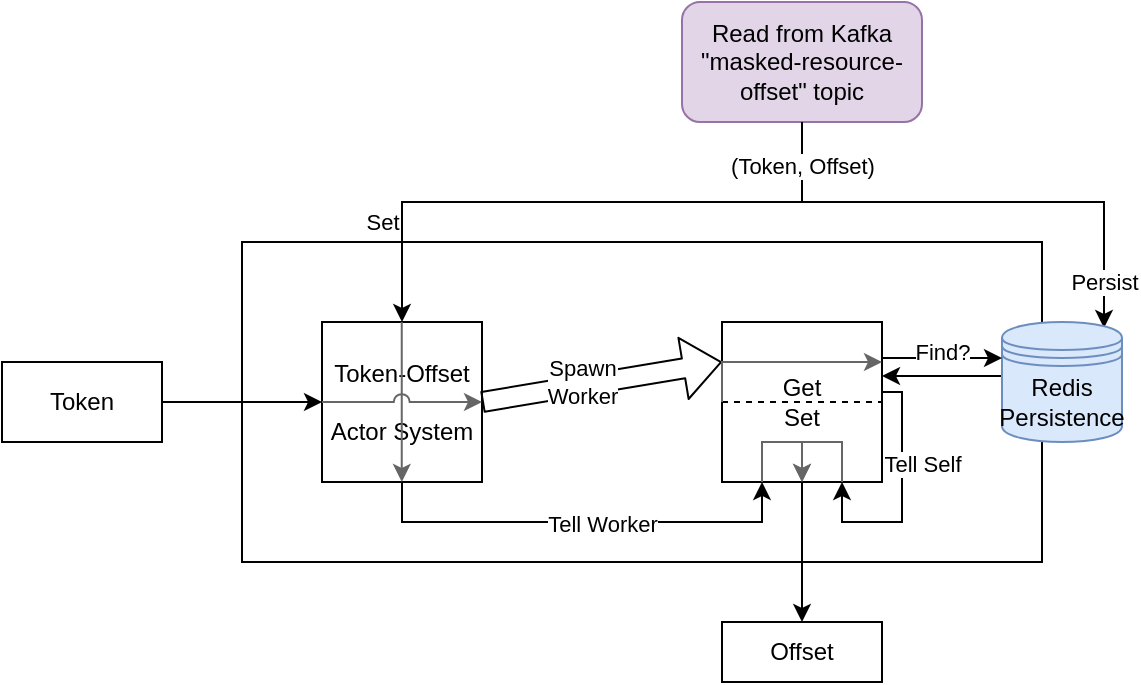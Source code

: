 <mxfile version="14.9.2" type="device"><diagram id="2pj14WUYwtxPtD4nhmtX" name="Page-1"><mxGraphModel dx="1420" dy="1817" grid="1" gridSize="10" guides="1" tooltips="1" connect="1" arrows="1" fold="1" page="1" pageScale="1" pageWidth="827" pageHeight="1169" math="0" shadow="0"><root><mxCell id="0"/><mxCell id="1" parent="0"/><mxCell id="wOt2-pcpaIAxrvHG9iKU-3" value="" style="rounded=0;whiteSpace=wrap;html=1;" parent="1" vertex="1"><mxGeometry x="180" y="200" width="400" height="160" as="geometry"/></mxCell><mxCell id="wOt2-pcpaIAxrvHG9iKU-7" value="&lt;div&gt;Get&lt;/div&gt;&lt;div&gt;Set&lt;br&gt;&lt;/div&gt;" style="whiteSpace=wrap;html=1;aspect=fixed;" parent="1" vertex="1"><mxGeometry x="420" y="240" width="80" height="80" as="geometry"/></mxCell><mxCell id="wOt2-pcpaIAxrvHG9iKU-21" value="&lt;div&gt;&lt;span&gt;Read from Kafka &quot;masked-resource-offset&quot; topic&lt;/span&gt;&lt;br&gt;&lt;/div&gt;" style="rounded=1;whiteSpace=wrap;html=1;fillColor=#e1d5e7;strokeColor=#9673a6;" parent="1" vertex="1"><mxGeometry x="400" y="80" width="120" height="60" as="geometry"/></mxCell><mxCell id="wOt2-pcpaIAxrvHG9iKU-22" style="edgeStyle=orthogonalEdgeStyle;rounded=0;orthogonalLoop=1;jettySize=auto;html=1;exitX=0.5;exitY=1;exitDx=0;exitDy=0;entryX=0.5;entryY=0;entryDx=0;entryDy=0;jumpStyle=none;" parent="1" source="wOt2-pcpaIAxrvHG9iKU-21" edge="1"><mxGeometry relative="1" as="geometry"><Array as="points"><mxPoint x="460" y="180"/><mxPoint x="260" y="180"/></Array><mxPoint x="260" y="240" as="targetPoint"/></mxGeometry></mxCell><mxCell id="wOt2-pcpaIAxrvHG9iKU-23" value="Set" style="edgeLabel;html=1;align=center;verticalAlign=middle;resizable=0;points=[];" parent="wOt2-pcpaIAxrvHG9iKU-22" vertex="1" connectable="0"><mxGeometry x="0.367" y="-1" relative="1" as="geometry"><mxPoint x="-45" y="11" as="offset"/></mxGeometry></mxCell><mxCell id="wOt2-pcpaIAxrvHG9iKU-24" style="edgeStyle=orthogonalEdgeStyle;rounded=0;orthogonalLoop=1;jettySize=auto;html=1;exitX=0.5;exitY=1;exitDx=0;exitDy=0;entryX=0.85;entryY=0.05;entryDx=0;entryDy=0;entryPerimeter=0;" parent="1" source="wOt2-pcpaIAxrvHG9iKU-21" edge="1"><mxGeometry relative="1" as="geometry"><Array as="points"><mxPoint x="460" y="180"/><mxPoint x="611" y="180"/></Array><mxPoint x="611" y="243" as="targetPoint"/></mxGeometry></mxCell><mxCell id="wOt2-pcpaIAxrvHG9iKU-25" value="(Token, Offset)" style="edgeLabel;html=1;align=center;verticalAlign=middle;resizable=0;points=[];" parent="wOt2-pcpaIAxrvHG9iKU-24" vertex="1" connectable="0"><mxGeometry x="-0.83" relative="1" as="geometry"><mxPoint as="offset"/></mxGeometry></mxCell><mxCell id="wOt2-pcpaIAxrvHG9iKU-26" value="Persist" style="edgeLabel;html=1;align=center;verticalAlign=middle;resizable=0;points=[];" parent="wOt2-pcpaIAxrvHG9iKU-24" vertex="1" connectable="0"><mxGeometry x="0.816" relative="1" as="geometry"><mxPoint as="offset"/></mxGeometry></mxCell><mxCell id="wOt2-pcpaIAxrvHG9iKU-27" value="Offset" style="rounded=0;whiteSpace=wrap;html=1;" parent="1" vertex="1"><mxGeometry x="420" y="390" width="80" height="30" as="geometry"/></mxCell><mxCell id="wOt2-pcpaIAxrvHG9iKU-30" value="" style="edgeStyle=orthogonalEdgeStyle;rounded=0;orthogonalLoop=1;jettySize=auto;html=1;" parent="1" source="wOt2-pcpaIAxrvHG9iKU-29" target="wOt2-pcpaIAxrvHG9iKU-6" edge="1"><mxGeometry relative="1" as="geometry"/></mxCell><mxCell id="wOt2-pcpaIAxrvHG9iKU-29" value="Token" style="rounded=0;whiteSpace=wrap;html=1;" parent="1" vertex="1"><mxGeometry x="60" y="260" width="80" height="40" as="geometry"/></mxCell><mxCell id="wOt2-pcpaIAxrvHG9iKU-31" value="" style="edgeStyle=orthogonalEdgeStyle;rounded=0;orthogonalLoop=1;jettySize=auto;html=1;" parent="1" source="wOt2-pcpaIAxrvHG9iKU-7" target="wOt2-pcpaIAxrvHG9iKU-27" edge="1"><mxGeometry relative="1" as="geometry"/></mxCell><mxCell id="wOt2-pcpaIAxrvHG9iKU-32" style="edgeStyle=orthogonalEdgeStyle;rounded=0;jumpStyle=gap;jumpSize=16;orthogonalLoop=1;jettySize=auto;html=1;exitX=0.75;exitY=1;exitDx=0;exitDy=0;fillColor=#f5f5f5;strokeColor=#666666;" parent="1" edge="1"><mxGeometry relative="1" as="geometry"><mxPoint x="460" y="320.039" as="targetPoint"/><Array as="points"><mxPoint x="480" y="300"/><mxPoint x="460" y="300"/></Array><mxPoint x="480" y="320" as="sourcePoint"/></mxGeometry></mxCell><mxCell id="wOt2-pcpaIAxrvHG9iKU-17" style="edgeStyle=orthogonalEdgeStyle;rounded=0;jumpStyle=none;orthogonalLoop=1;jettySize=auto;html=1;exitX=0;exitY=0.5;exitDx=0;exitDy=0;entryX=0.998;entryY=0.304;entryDx=0;entryDy=0;entryPerimeter=0;" parent="1" edge="1"><mxGeometry x="180" y="150" as="geometry"><mxPoint x="560" y="270" as="sourcePoint"/><mxPoint x="500" y="267" as="targetPoint"/><Array as="points"><mxPoint x="560" y="267"/><mxPoint x="530" y="267"/></Array></mxGeometry></mxCell><mxCell id="wOt2-pcpaIAxrvHG9iKU-18" value="&lt;div&gt;Redis&lt;/div&gt;&lt;div&gt;Persistence&lt;br&gt;&lt;/div&gt;" style="shape=datastore;whiteSpace=wrap;html=1;fillColor=#dae8fc;strokeColor=#6c8ebf;" parent="1" vertex="1"><mxGeometry x="560" y="240" width="60" height="60" as="geometry"/></mxCell><mxCell id="wOt2-pcpaIAxrvHG9iKU-19" style="edgeStyle=orthogonalEdgeStyle;rounded=0;jumpStyle=none;orthogonalLoop=1;jettySize=auto;html=1;exitX=1;exitY=0.25;exitDx=0;exitDy=0;entryX=0;entryY=0.3;entryDx=0;entryDy=0;" parent="1" source="wOt2-pcpaIAxrvHG9iKU-7" target="wOt2-pcpaIAxrvHG9iKU-18" edge="1"><mxGeometry x="180" y="150" as="geometry"><Array as="points"><mxPoint x="500" y="258"/></Array></mxGeometry></mxCell><mxCell id="wOt2-pcpaIAxrvHG9iKU-20" value="Find?" style="edgeLabel;html=1;align=center;verticalAlign=middle;resizable=0;points=[];" parent="wOt2-pcpaIAxrvHG9iKU-19" vertex="1" connectable="0"><mxGeometry x="-0.29" y="1" relative="1" as="geometry"><mxPoint x="10" y="-2" as="offset"/></mxGeometry></mxCell><mxCell id="wOt2-pcpaIAxrvHG9iKU-4" style="edgeStyle=orthogonalEdgeStyle;rounded=0;jumpStyle=none;orthogonalLoop=1;jettySize=auto;html=1;exitX=0.5;exitY=1;exitDx=0;exitDy=0;entryX=0.25;entryY=1;entryDx=0;entryDy=0;" parent="1" source="wOt2-pcpaIAxrvHG9iKU-6" target="wOt2-pcpaIAxrvHG9iKU-7" edge="1"><mxGeometry x="180" y="200" as="geometry"/></mxCell><mxCell id="wOt2-pcpaIAxrvHG9iKU-5" value="Tell Worker" style="edgeLabel;html=1;align=center;verticalAlign=middle;resizable=0;points=[];" parent="wOt2-pcpaIAxrvHG9iKU-4" vertex="1" connectable="0"><mxGeometry x="-0.051" y="-1" relative="1" as="geometry"><mxPoint x="15.56" as="offset"/></mxGeometry></mxCell><mxCell id="wOt2-pcpaIAxrvHG9iKU-6" value="&lt;div&gt;Token-Offset&lt;/div&gt;&lt;div&gt;&lt;br&gt;&lt;/div&gt;&lt;div&gt;Actor System&lt;br&gt;&lt;/div&gt;" style="whiteSpace=wrap;html=1;aspect=fixed;" parent="1" vertex="1"><mxGeometry x="220" y="240" width="80" height="80" as="geometry"/></mxCell><mxCell id="wOt2-pcpaIAxrvHG9iKU-8" value="" style="shape=flexArrow;endArrow=classic;html=1;exitX=1;exitY=0.5;exitDx=0;exitDy=0;" parent="1" source="wOt2-pcpaIAxrvHG9iKU-6" edge="1"><mxGeometry x="180" y="200" width="50" height="50" as="geometry"><mxPoint x="310" y="530" as="sourcePoint"/><mxPoint x="420" y="260" as="targetPoint"/></mxGeometry></mxCell><mxCell id="wOt2-pcpaIAxrvHG9iKU-9" value="&lt;div&gt;Spawn&lt;/div&gt;&lt;div&gt;Worker&lt;br&gt;&lt;/div&gt;" style="edgeLabel;html=1;align=center;verticalAlign=middle;resizable=0;points=[];" parent="wOt2-pcpaIAxrvHG9iKU-8" vertex="1" connectable="0"><mxGeometry x="-0.221" y="-1" relative="1" as="geometry"><mxPoint x="2.98" y="-3.18" as="offset"/></mxGeometry></mxCell><mxCell id="wOt2-pcpaIAxrvHG9iKU-10" style="edgeStyle=orthogonalEdgeStyle;rounded=0;orthogonalLoop=1;jettySize=auto;html=1;entryX=0.75;entryY=1;entryDx=0;entryDy=0;" parent="1" edge="1"><mxGeometry x="180" y="200" as="geometry"><mxPoint x="500" y="275" as="sourcePoint"/><mxPoint x="480" y="320" as="targetPoint"/><Array as="points"><mxPoint x="510" y="275"/><mxPoint x="510" y="340"/><mxPoint x="480" y="340"/></Array></mxGeometry></mxCell><mxCell id="wOt2-pcpaIAxrvHG9iKU-11" value="Tell Self" style="edgeLabel;html=1;align=center;verticalAlign=middle;resizable=0;points=[];" parent="wOt2-pcpaIAxrvHG9iKU-10" vertex="1" connectable="0"><mxGeometry x="-0.267" relative="1" as="geometry"><mxPoint x="10" as="offset"/></mxGeometry></mxCell><mxCell id="wOt2-pcpaIAxrvHG9iKU-12" value="" style="endArrow=none;html=1;exitX=0;exitY=0.5;exitDx=0;exitDy=0;entryX=1;entryY=0.5;entryDx=0;entryDy=0;dashed=1;" parent="1" source="wOt2-pcpaIAxrvHG9iKU-7" target="wOt2-pcpaIAxrvHG9iKU-7" edge="1"><mxGeometry x="180" y="200" width="50" height="50" as="geometry"><mxPoint x="310" y="530" as="sourcePoint"/><mxPoint x="360" y="480" as="targetPoint"/></mxGeometry></mxCell><mxCell id="wOt2-pcpaIAxrvHG9iKU-13" style="edgeStyle=orthogonalEdgeStyle;rounded=0;jumpStyle=gap;jumpSize=16;orthogonalLoop=1;jettySize=auto;html=1;exitX=0.25;exitY=1;exitDx=0;exitDy=0;entryX=0.5;entryY=1;entryDx=0;entryDy=0;fillColor=#f5f5f5;strokeColor=#666666;" parent="1" source="wOt2-pcpaIAxrvHG9iKU-7" target="wOt2-pcpaIAxrvHG9iKU-7" edge="1"><mxGeometry x="180" y="200" as="geometry"><Array as="points"><mxPoint x="440" y="300"/><mxPoint x="460" y="300"/></Array></mxGeometry></mxCell><mxCell id="wOt2-pcpaIAxrvHG9iKU-14" style="edgeStyle=orthogonalEdgeStyle;rounded=0;jumpStyle=gap;jumpSize=16;orthogonalLoop=1;jettySize=auto;html=1;exitX=0;exitY=0.5;exitDx=0;exitDy=0;entryX=1;entryY=0.25;entryDx=0;entryDy=0;fillColor=#f5f5f5;strokeColor=#666666;" parent="1" source="wOt2-pcpaIAxrvHG9iKU-7" target="wOt2-pcpaIAxrvHG9iKU-7" edge="1"><mxGeometry x="180" y="200" as="geometry"><Array as="points"><mxPoint x="420" y="260"/></Array></mxGeometry></mxCell><mxCell id="wOt2-pcpaIAxrvHG9iKU-15" style="edgeStyle=orthogonalEdgeStyle;rounded=0;jumpStyle=none;orthogonalLoop=1;jettySize=auto;html=1;exitX=0.5;exitY=0;exitDx=0;exitDy=0;jumpSize=16;fillColor=#f5f5f5;strokeColor=#666666;" parent="1" edge="1"><mxGeometry x="180" y="200" as="geometry"><Array as="points"><mxPoint x="259.86" y="320"/><mxPoint x="259.86" y="320"/></Array><mxPoint x="259.86" y="240" as="sourcePoint"/><mxPoint x="259.86" y="320" as="targetPoint"/></mxGeometry></mxCell><mxCell id="wOt2-pcpaIAxrvHG9iKU-16" style="edgeStyle=orthogonalEdgeStyle;rounded=0;jumpStyle=arc;orthogonalLoop=1;jettySize=auto;html=1;exitX=0;exitY=0.5;exitDx=0;exitDy=0;entryX=1;entryY=0.5;entryDx=0;entryDy=0;jumpSize=8;fillColor=#f5f5f5;strokeColor=#666666;" parent="1" source="wOt2-pcpaIAxrvHG9iKU-6" target="wOt2-pcpaIAxrvHG9iKU-6" edge="1"><mxGeometry x="180" y="200" as="geometry"><Array as="points"><mxPoint x="270" y="280"/><mxPoint x="270" y="280"/></Array></mxGeometry></mxCell></root></mxGraphModel></diagram></mxfile>